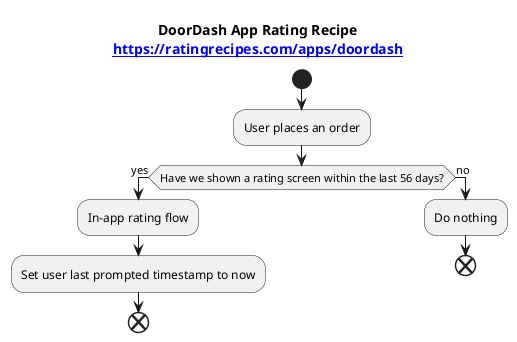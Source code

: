 @startuml

title DoorDash App Rating Recipe\n[[https://ratingrecipes.com/apps/doordash]]

start

:User places an order;
if (Have we shown a rating screen within the last 56 days?) then (yes)
    :In-app rating flow;
    :Set user last prompted timestamp to now;
    end
else (no)
    :Do nothing;
    end
endif

@enduml
